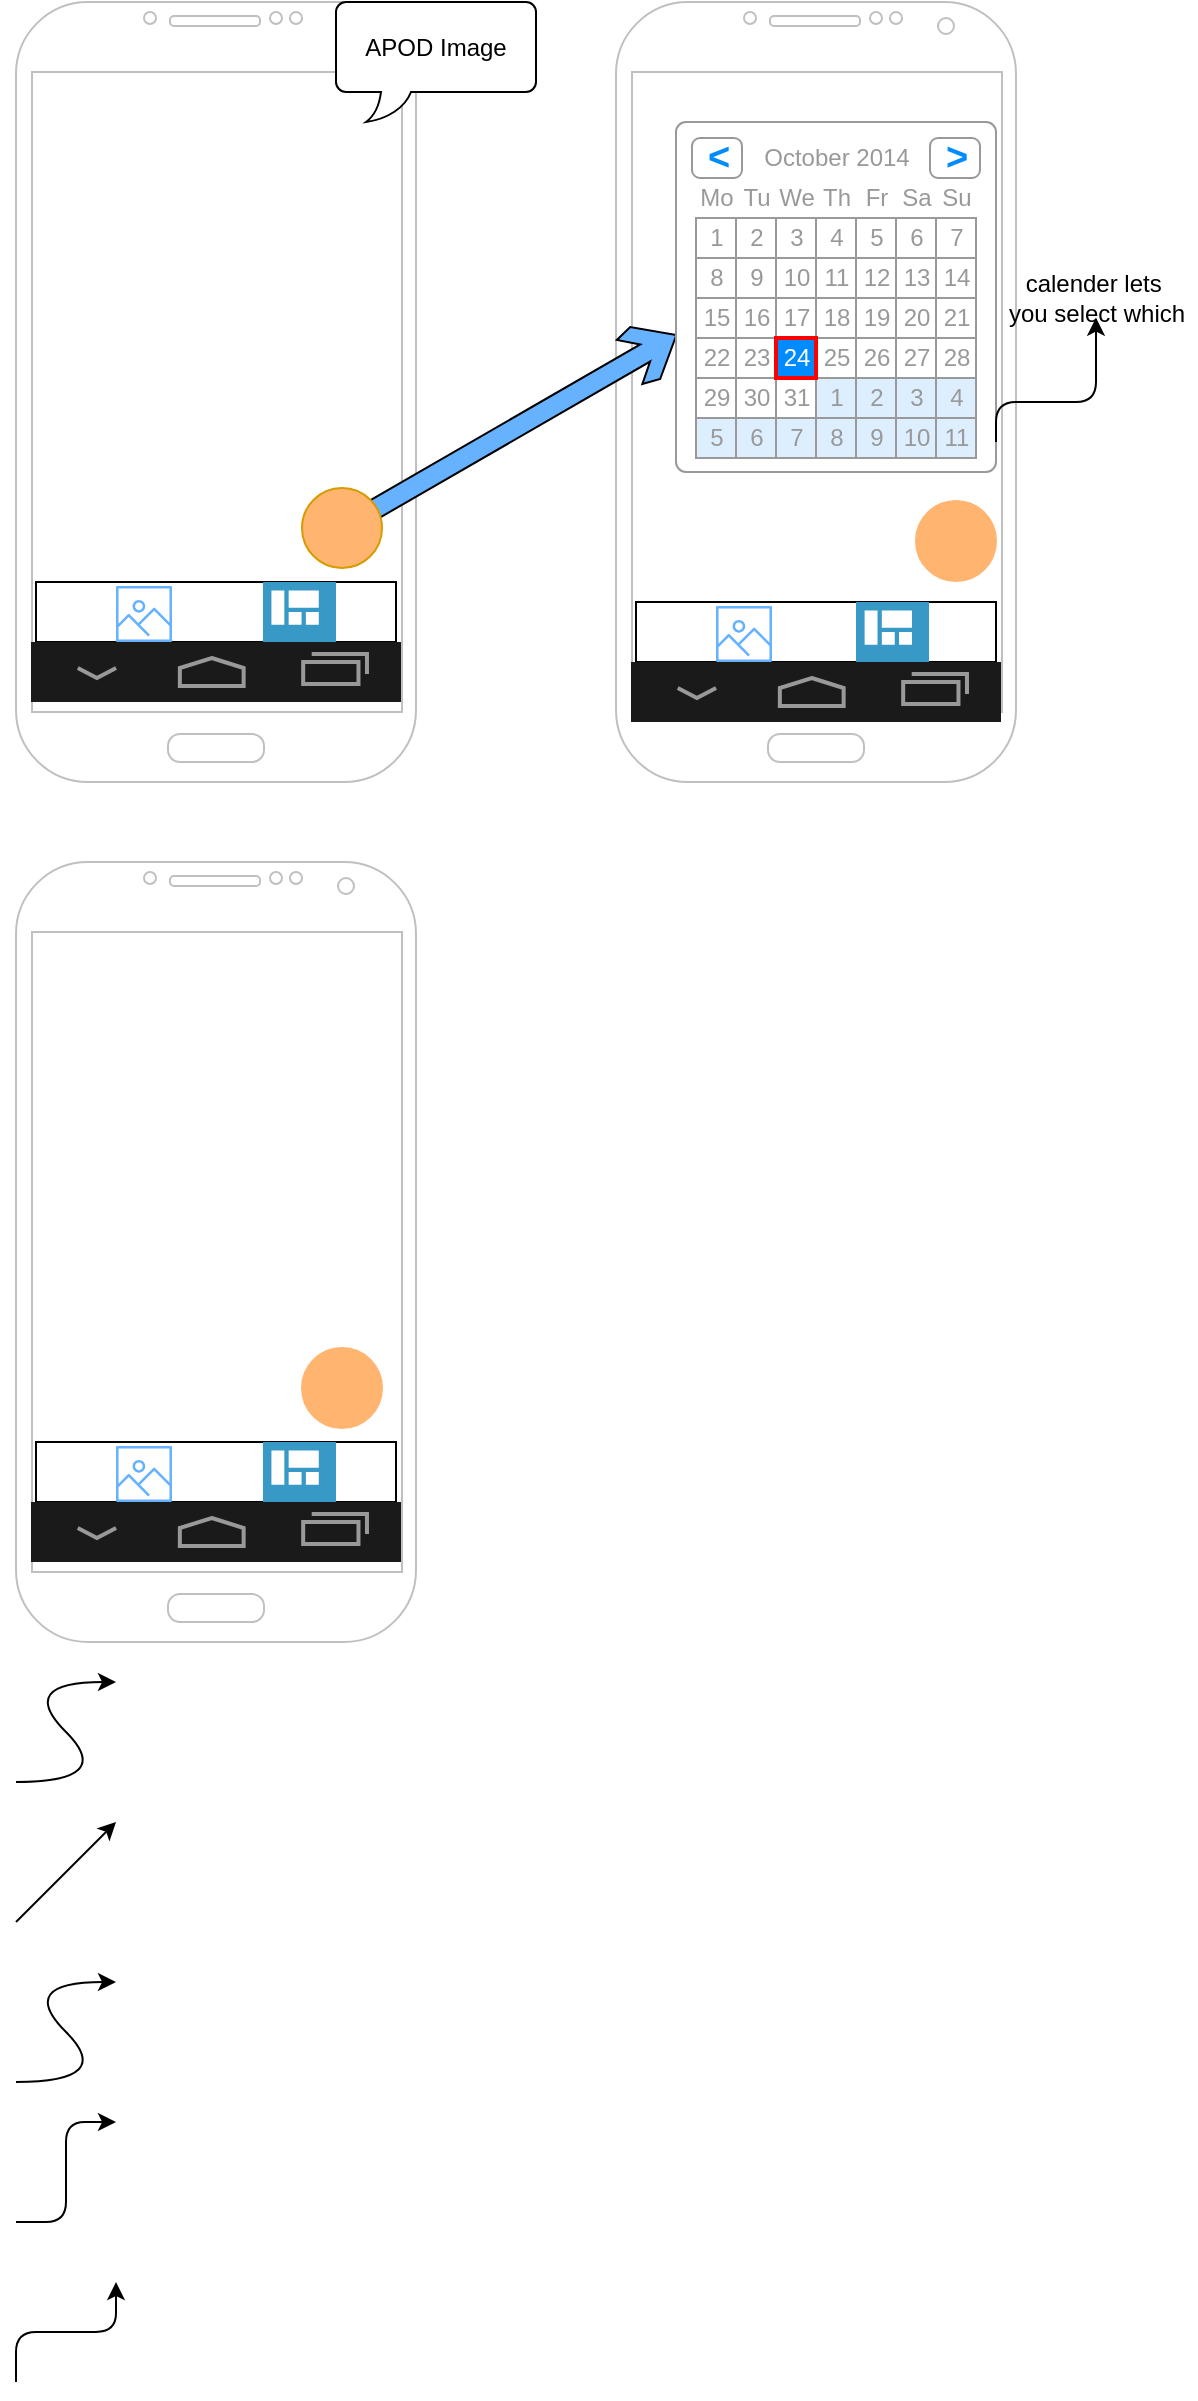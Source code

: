 <mxfile version="12.6.2" type="github">
  <diagram id="IHqy7XGbUocOzgiCqlBh" name="Page-1">
    <mxGraphModel dx="1185" dy="662" grid="1" gridSize="10" guides="1" tooltips="1" connect="1" arrows="1" fold="1" page="1" pageScale="1" pageWidth="850" pageHeight="1100" math="0" shadow="0">
      <root>
        <mxCell id="0"/>
        <mxCell id="1" parent="0"/>
        <mxCell id="wuBHW3_i2wkjCvPNT6zz-1" value="" style="verticalLabelPosition=bottom;verticalAlign=top;html=1;shadow=0;dashed=0;strokeWidth=1;shape=mxgraph.android.phone2;strokeColor=#c0c0c0;" vertex="1" parent="1">
          <mxGeometry x="10" y="20" width="200" height="390" as="geometry"/>
        </mxCell>
        <mxCell id="wuBHW3_i2wkjCvPNT6zz-4" value="APOD Image" style="whiteSpace=wrap;html=1;shape=mxgraph.basic.roundRectCallout;dx=30;dy=15;size=5;boundedLbl=1;" vertex="1" parent="1">
          <mxGeometry x="170" y="20" width="100" height="60" as="geometry"/>
        </mxCell>
        <mxCell id="wuBHW3_i2wkjCvPNT6zz-5" value="" style="verticalLabelPosition=bottom;verticalAlign=top;html=1;shadow=0;dashed=0;strokeWidth=1;shape=mxgraph.android.phone2;strokeColor=#c0c0c0;" vertex="1" parent="1">
          <mxGeometry x="310" y="20" width="200" height="390" as="geometry"/>
        </mxCell>
        <mxCell id="wuBHW3_i2wkjCvPNT6zz-11" value="" style="verticalLabelPosition=bottom;verticalAlign=top;html=1;shape=mxgraph.basic.rect;fillColor2=none;strokeWidth=1;size=20;indent=5;" vertex="1" parent="1">
          <mxGeometry x="20" y="310" width="180" height="30" as="geometry"/>
        </mxCell>
        <mxCell id="wuBHW3_i2wkjCvPNT6zz-12" value="" style="verticalLabelPosition=bottom;verticalAlign=top;html=1;shadow=0;dashed=0;strokeWidth=2;shape=mxgraph.android.navigation_bar_5;fillColor=#1A1A1A;strokeColor=#999999;" vertex="1" parent="1">
          <mxGeometry x="17.5" y="340" width="185" height="30" as="geometry"/>
        </mxCell>
        <mxCell id="wuBHW3_i2wkjCvPNT6zz-9" value="" style="outlineConnect=0;fontColor=#232F3E;gradientColor=none;fillColor=#66B2FF;strokeColor=none;dashed=0;verticalLabelPosition=bottom;verticalAlign=top;align=center;html=1;fontSize=12;fontStyle=0;aspect=fixed;pointerEvents=1;shape=mxgraph.aws4.container_registry_image;" vertex="1" parent="1">
          <mxGeometry x="60" y="312" width="28" height="28" as="geometry"/>
        </mxCell>
        <mxCell id="wuBHW3_i2wkjCvPNT6zz-10" value="" style="aspect=fixed;html=1;points=[];align=center;image;fontSize=12;image=img/lib/mscae/Shared_Dashboard.svg;fillColor=#000000;" vertex="1" parent="1">
          <mxGeometry x="133.41" y="310" width="36.59" height="30" as="geometry"/>
        </mxCell>
        <mxCell id="wuBHW3_i2wkjCvPNT6zz-18" value="" style="verticalLabelPosition=bottom;verticalAlign=top;html=1;shape=mxgraph.basic.rect;fillColor2=none;strokeWidth=1;size=20;indent=5;" vertex="1" parent="1">
          <mxGeometry x="320" y="320" width="180" height="30" as="geometry"/>
        </mxCell>
        <mxCell id="wuBHW3_i2wkjCvPNT6zz-19" value="" style="aspect=fixed;html=1;points=[];align=center;image;fontSize=12;image=img/lib/mscae/Shared_Dashboard.svg;fillColor=#000000;" vertex="1" parent="1">
          <mxGeometry x="430" y="320" width="36.59" height="30" as="geometry"/>
        </mxCell>
        <mxCell id="wuBHW3_i2wkjCvPNT6zz-20" value="" style="outlineConnect=0;fontColor=#232F3E;gradientColor=none;fillColor=#66B2FF;strokeColor=none;dashed=0;verticalLabelPosition=bottom;verticalAlign=top;align=center;html=1;fontSize=12;fontStyle=0;aspect=fixed;pointerEvents=1;shape=mxgraph.aws4.container_registry_image;" vertex="1" parent="1">
          <mxGeometry x="360" y="322" width="28" height="28" as="geometry"/>
        </mxCell>
        <mxCell id="wuBHW3_i2wkjCvPNT6zz-22" value="" style="verticalLabelPosition=bottom;verticalAlign=top;html=1;shadow=0;dashed=0;strokeWidth=2;shape=mxgraph.android.navigation_bar_5;fillColor=#1A1A1A;strokeColor=#999999;" vertex="1" parent="1">
          <mxGeometry x="317.5" y="350" width="185" height="30" as="geometry"/>
        </mxCell>
        <mxCell id="wuBHW3_i2wkjCvPNT6zz-13" value="" style="html=1;shadow=0;dashed=0;align=center;verticalAlign=middle;shape=mxgraph.arrows2.sharpArrow2;dy1=0.67;dx1=18;dx2=18;dy3=0.15;dx3=27;notch=0;strokeColor=#000000;fillColor=#66B2FF;direction=north;rotation=60;" vertex="1" parent="1">
          <mxGeometry x="245.94" y="140.75" width="30" height="183" as="geometry"/>
        </mxCell>
        <mxCell id="wuBHW3_i2wkjCvPNT6zz-6" value="" style="ellipse;whiteSpace=wrap;html=1;aspect=fixed;strokeColor=#FFB570;fillColor=#FFB570;" vertex="1" parent="1">
          <mxGeometry x="460" y="269.5" width="40" height="40" as="geometry"/>
        </mxCell>
        <mxCell id="wuBHW3_i2wkjCvPNT6zz-27" value="" style="shape=image;html=1;verticalAlign=top;verticalLabelPosition=bottom;labelBackgroundColor=#ffffff;imageAspect=0;aspect=fixed;image=https://cdn0.iconfinder.com/data/icons/google-material-design-3-0/48/ic_today_48px-128.png" vertex="1" parent="1">
          <mxGeometry x="466.5" y="276" width="27" height="27" as="geometry"/>
        </mxCell>
        <mxCell id="wuBHW3_i2wkjCvPNT6zz-29" value="" style="ellipse;whiteSpace=wrap;html=1;aspect=fixed;fillColor=#FFB570;strokeColor=#d79b00;" vertex="1" parent="1">
          <mxGeometry x="153" y="263" width="40" height="40" as="geometry"/>
        </mxCell>
        <mxCell id="wuBHW3_i2wkjCvPNT6zz-8" value="" style="shape=image;html=1;verticalAlign=top;verticalLabelPosition=bottom;labelBackgroundColor=#ffffff;imageAspect=0;aspect=fixed;image=https://cdn0.iconfinder.com/data/icons/google-material-design-3-0/48/ic_today_48px-128.png" vertex="1" parent="1">
          <mxGeometry x="159.5" y="269.5" width="27" height="27" as="geometry"/>
        </mxCell>
        <mxCell id="wuBHW3_i2wkjCvPNT6zz-30" value="" style="strokeWidth=1;shadow=0;dashed=0;align=center;html=1;shape=mxgraph.mockup.forms.rrect;rSize=5;strokeColor=#999999;fillColor=#ffffff;" vertex="1" parent="1">
          <mxGeometry x="340" y="80" width="160" height="175" as="geometry"/>
        </mxCell>
        <mxCell id="wuBHW3_i2wkjCvPNT6zz-31" value="October 2014" style="strokeWidth=1;shadow=0;dashed=0;align=center;html=1;shape=mxgraph.mockup.forms.anchor;fontColor=#999999;" vertex="1" parent="wuBHW3_i2wkjCvPNT6zz-30">
          <mxGeometry x="30" y="8" width="100" height="20" as="geometry"/>
        </mxCell>
        <mxCell id="wuBHW3_i2wkjCvPNT6zz-32" value="&lt;" style="strokeWidth=1;shadow=0;dashed=0;align=center;html=1;shape=mxgraph.mockup.forms.rrect;rSize=4;strokeColor=#999999;fontColor=#008cff;fontSize=19;fontStyle=1;" vertex="1" parent="wuBHW3_i2wkjCvPNT6zz-30">
          <mxGeometry x="8" y="8" width="25" height="20" as="geometry"/>
        </mxCell>
        <mxCell id="wuBHW3_i2wkjCvPNT6zz-33" value="&gt;" style="strokeWidth=1;shadow=0;dashed=0;align=center;html=1;shape=mxgraph.mockup.forms.rrect;rSize=4;strokeColor=#999999;fontColor=#008cff;fontSize=19;fontStyle=1;" vertex="1" parent="wuBHW3_i2wkjCvPNT6zz-30">
          <mxGeometry x="127" y="8" width="25" height="20" as="geometry"/>
        </mxCell>
        <mxCell id="wuBHW3_i2wkjCvPNT6zz-34" value="Mo" style="strokeWidth=1;shadow=0;dashed=0;align=center;html=1;shape=mxgraph.mockup.forms.anchor;fontColor=#999999;" vertex="1" parent="wuBHW3_i2wkjCvPNT6zz-30">
          <mxGeometry x="10" y="28" width="20" height="20" as="geometry"/>
        </mxCell>
        <mxCell id="wuBHW3_i2wkjCvPNT6zz-35" value="Tu" style="strokeWidth=1;shadow=0;dashed=0;align=center;html=1;shape=mxgraph.mockup.forms.anchor;fontColor=#999999;" vertex="1" parent="wuBHW3_i2wkjCvPNT6zz-30">
          <mxGeometry x="30" y="28" width="20" height="20" as="geometry"/>
        </mxCell>
        <mxCell id="wuBHW3_i2wkjCvPNT6zz-36" value="We" style="strokeWidth=1;shadow=0;dashed=0;align=center;html=1;shape=mxgraph.mockup.forms.anchor;fontColor=#999999;" vertex="1" parent="wuBHW3_i2wkjCvPNT6zz-30">
          <mxGeometry x="50" y="28" width="20" height="20" as="geometry"/>
        </mxCell>
        <mxCell id="wuBHW3_i2wkjCvPNT6zz-37" value="Th" style="strokeWidth=1;shadow=0;dashed=0;align=center;html=1;shape=mxgraph.mockup.forms.anchor;fontColor=#999999;" vertex="1" parent="wuBHW3_i2wkjCvPNT6zz-30">
          <mxGeometry x="70" y="28" width="20" height="20" as="geometry"/>
        </mxCell>
        <mxCell id="wuBHW3_i2wkjCvPNT6zz-38" value="Fr" style="strokeWidth=1;shadow=0;dashed=0;align=center;html=1;shape=mxgraph.mockup.forms.anchor;fontColor=#999999;" vertex="1" parent="wuBHW3_i2wkjCvPNT6zz-30">
          <mxGeometry x="90" y="28" width="20" height="20" as="geometry"/>
        </mxCell>
        <mxCell id="wuBHW3_i2wkjCvPNT6zz-39" value="Sa" style="strokeWidth=1;shadow=0;dashed=0;align=center;html=1;shape=mxgraph.mockup.forms.anchor;fontColor=#999999;" vertex="1" parent="wuBHW3_i2wkjCvPNT6zz-30">
          <mxGeometry x="110" y="28" width="20" height="20" as="geometry"/>
        </mxCell>
        <mxCell id="wuBHW3_i2wkjCvPNT6zz-40" value="Su" style="strokeWidth=1;shadow=0;dashed=0;align=center;html=1;shape=mxgraph.mockup.forms.anchor;fontColor=#999999;" vertex="1" parent="wuBHW3_i2wkjCvPNT6zz-30">
          <mxGeometry x="130" y="28" width="20" height="20" as="geometry"/>
        </mxCell>
        <mxCell id="wuBHW3_i2wkjCvPNT6zz-41" value="1" style="strokeWidth=1;shadow=0;dashed=0;align=center;html=1;shape=mxgraph.mockup.forms.rrect;rSize=0;strokeColor=#999999;fontColor=#999999;" vertex="1" parent="wuBHW3_i2wkjCvPNT6zz-30">
          <mxGeometry x="10" y="48" width="20" height="20" as="geometry"/>
        </mxCell>
        <mxCell id="wuBHW3_i2wkjCvPNT6zz-42" value="2" style="strokeWidth=1;shadow=0;dashed=0;align=center;html=1;shape=mxgraph.mockup.forms.rrect;rSize=0;strokeColor=#999999;fontColor=#999999;" vertex="1" parent="wuBHW3_i2wkjCvPNT6zz-30">
          <mxGeometry x="30" y="48" width="20" height="20" as="geometry"/>
        </mxCell>
        <mxCell id="wuBHW3_i2wkjCvPNT6zz-43" value="3" style="strokeWidth=1;shadow=0;dashed=0;align=center;html=1;shape=mxgraph.mockup.forms.rrect;rSize=0;strokeColor=#999999;fontColor=#999999;" vertex="1" parent="wuBHW3_i2wkjCvPNT6zz-30">
          <mxGeometry x="50" y="48" width="20" height="20" as="geometry"/>
        </mxCell>
        <mxCell id="wuBHW3_i2wkjCvPNT6zz-44" value="4" style="strokeWidth=1;shadow=0;dashed=0;align=center;html=1;shape=mxgraph.mockup.forms.rrect;rSize=0;strokeColor=#999999;fontColor=#999999;" vertex="1" parent="wuBHW3_i2wkjCvPNT6zz-30">
          <mxGeometry x="70" y="48" width="20" height="20" as="geometry"/>
        </mxCell>
        <mxCell id="wuBHW3_i2wkjCvPNT6zz-45" value="5" style="strokeWidth=1;shadow=0;dashed=0;align=center;html=1;shape=mxgraph.mockup.forms.rrect;rSize=0;strokeColor=#999999;fontColor=#999999;" vertex="1" parent="wuBHW3_i2wkjCvPNT6zz-30">
          <mxGeometry x="90" y="48" width="20" height="20" as="geometry"/>
        </mxCell>
        <mxCell id="wuBHW3_i2wkjCvPNT6zz-46" value="6" style="strokeWidth=1;shadow=0;dashed=0;align=center;html=1;shape=mxgraph.mockup.forms.rrect;rSize=0;strokeColor=#999999;fontColor=#999999;" vertex="1" parent="wuBHW3_i2wkjCvPNT6zz-30">
          <mxGeometry x="110" y="48" width="20" height="20" as="geometry"/>
        </mxCell>
        <mxCell id="wuBHW3_i2wkjCvPNT6zz-47" value="7" style="strokeWidth=1;shadow=0;dashed=0;align=center;html=1;shape=mxgraph.mockup.forms.rrect;rSize=0;strokeColor=#999999;fontColor=#999999;" vertex="1" parent="wuBHW3_i2wkjCvPNT6zz-30">
          <mxGeometry x="130" y="48" width="20" height="20" as="geometry"/>
        </mxCell>
        <mxCell id="wuBHW3_i2wkjCvPNT6zz-48" value="8" style="strokeWidth=1;shadow=0;dashed=0;align=center;html=1;shape=mxgraph.mockup.forms.rrect;rSize=0;strokeColor=#999999;fontColor=#999999;" vertex="1" parent="wuBHW3_i2wkjCvPNT6zz-30">
          <mxGeometry x="10" y="68" width="20" height="20" as="geometry"/>
        </mxCell>
        <mxCell id="wuBHW3_i2wkjCvPNT6zz-49" value="9" style="strokeWidth=1;shadow=0;dashed=0;align=center;html=1;shape=mxgraph.mockup.forms.rrect;rSize=0;strokeColor=#999999;fontColor=#999999;" vertex="1" parent="wuBHW3_i2wkjCvPNT6zz-30">
          <mxGeometry x="30" y="68" width="20" height="20" as="geometry"/>
        </mxCell>
        <mxCell id="wuBHW3_i2wkjCvPNT6zz-50" value="10" style="strokeWidth=1;shadow=0;dashed=0;align=center;html=1;shape=mxgraph.mockup.forms.rrect;rSize=0;strokeColor=#999999;fontColor=#999999;" vertex="1" parent="wuBHW3_i2wkjCvPNT6zz-30">
          <mxGeometry x="50" y="68" width="20" height="20" as="geometry"/>
        </mxCell>
        <mxCell id="wuBHW3_i2wkjCvPNT6zz-51" value="11" style="strokeWidth=1;shadow=0;dashed=0;align=center;html=1;shape=mxgraph.mockup.forms.rrect;rSize=0;strokeColor=#999999;fontColor=#999999;" vertex="1" parent="wuBHW3_i2wkjCvPNT6zz-30">
          <mxGeometry x="70" y="68" width="20" height="20" as="geometry"/>
        </mxCell>
        <mxCell id="wuBHW3_i2wkjCvPNT6zz-52" value="12" style="strokeWidth=1;shadow=0;dashed=0;align=center;html=1;shape=mxgraph.mockup.forms.rrect;rSize=0;strokeColor=#999999;fontColor=#999999;" vertex="1" parent="wuBHW3_i2wkjCvPNT6zz-30">
          <mxGeometry x="90" y="68" width="20" height="20" as="geometry"/>
        </mxCell>
        <mxCell id="wuBHW3_i2wkjCvPNT6zz-53" value="13" style="strokeWidth=1;shadow=0;dashed=0;align=center;html=1;shape=mxgraph.mockup.forms.rrect;rSize=0;strokeColor=#999999;fontColor=#999999;" vertex="1" parent="wuBHW3_i2wkjCvPNT6zz-30">
          <mxGeometry x="110" y="68" width="20" height="20" as="geometry"/>
        </mxCell>
        <mxCell id="wuBHW3_i2wkjCvPNT6zz-54" value="14" style="strokeWidth=1;shadow=0;dashed=0;align=center;html=1;shape=mxgraph.mockup.forms.rrect;rSize=0;strokeColor=#999999;fontColor=#999999;" vertex="1" parent="wuBHW3_i2wkjCvPNT6zz-30">
          <mxGeometry x="130" y="68" width="20" height="20" as="geometry"/>
        </mxCell>
        <mxCell id="wuBHW3_i2wkjCvPNT6zz-55" value="15" style="strokeWidth=1;shadow=0;dashed=0;align=center;html=1;shape=mxgraph.mockup.forms.rrect;rSize=0;strokeColor=#999999;fontColor=#999999;" vertex="1" parent="wuBHW3_i2wkjCvPNT6zz-30">
          <mxGeometry x="10" y="88" width="20" height="20" as="geometry"/>
        </mxCell>
        <mxCell id="wuBHW3_i2wkjCvPNT6zz-56" value="16" style="strokeWidth=1;shadow=0;dashed=0;align=center;html=1;shape=mxgraph.mockup.forms.rrect;rSize=0;strokeColor=#999999;fontColor=#999999;" vertex="1" parent="wuBHW3_i2wkjCvPNT6zz-30">
          <mxGeometry x="30" y="88" width="20" height="20" as="geometry"/>
        </mxCell>
        <mxCell id="wuBHW3_i2wkjCvPNT6zz-57" value="17" style="strokeWidth=1;shadow=0;dashed=0;align=center;html=1;shape=mxgraph.mockup.forms.rrect;rSize=0;strokeColor=#999999;fontColor=#999999;" vertex="1" parent="wuBHW3_i2wkjCvPNT6zz-30">
          <mxGeometry x="50" y="88" width="20" height="20" as="geometry"/>
        </mxCell>
        <mxCell id="wuBHW3_i2wkjCvPNT6zz-58" value="18" style="strokeWidth=1;shadow=0;dashed=0;align=center;html=1;shape=mxgraph.mockup.forms.rrect;rSize=0;strokeColor=#999999;fontColor=#999999;" vertex="1" parent="wuBHW3_i2wkjCvPNT6zz-30">
          <mxGeometry x="70" y="88" width="20" height="20" as="geometry"/>
        </mxCell>
        <mxCell id="wuBHW3_i2wkjCvPNT6zz-59" value="19" style="strokeWidth=1;shadow=0;dashed=0;align=center;html=1;shape=mxgraph.mockup.forms.rrect;rSize=0;strokeColor=#999999;fontColor=#999999;" vertex="1" parent="wuBHW3_i2wkjCvPNT6zz-30">
          <mxGeometry x="90" y="88" width="20" height="20" as="geometry"/>
        </mxCell>
        <mxCell id="wuBHW3_i2wkjCvPNT6zz-60" value="20" style="strokeWidth=1;shadow=0;dashed=0;align=center;html=1;shape=mxgraph.mockup.forms.rrect;rSize=0;strokeColor=#999999;fontColor=#999999;" vertex="1" parent="wuBHW3_i2wkjCvPNT6zz-30">
          <mxGeometry x="110" y="88" width="20" height="20" as="geometry"/>
        </mxCell>
        <mxCell id="wuBHW3_i2wkjCvPNT6zz-61" value="21" style="strokeWidth=1;shadow=0;dashed=0;align=center;html=1;shape=mxgraph.mockup.forms.rrect;rSize=0;strokeColor=#999999;fontColor=#999999;" vertex="1" parent="wuBHW3_i2wkjCvPNT6zz-30">
          <mxGeometry x="130" y="88" width="20" height="20" as="geometry"/>
        </mxCell>
        <mxCell id="wuBHW3_i2wkjCvPNT6zz-62" value="22" style="strokeWidth=1;shadow=0;dashed=0;align=center;html=1;shape=mxgraph.mockup.forms.rrect;rSize=0;strokeColor=#999999;fontColor=#999999;" vertex="1" parent="wuBHW3_i2wkjCvPNT6zz-30">
          <mxGeometry x="10" y="108" width="20" height="20" as="geometry"/>
        </mxCell>
        <mxCell id="wuBHW3_i2wkjCvPNT6zz-63" value="23" style="strokeWidth=1;shadow=0;dashed=0;align=center;html=1;shape=mxgraph.mockup.forms.rrect;rSize=0;strokeColor=#999999;fontColor=#999999;" vertex="1" parent="wuBHW3_i2wkjCvPNT6zz-30">
          <mxGeometry x="30" y="108" width="20" height="20" as="geometry"/>
        </mxCell>
        <mxCell id="wuBHW3_i2wkjCvPNT6zz-64" value="25" style="strokeWidth=1;shadow=0;dashed=0;align=center;html=1;shape=mxgraph.mockup.forms.rrect;rSize=0;strokeColor=#999999;fontColor=#999999;" vertex="1" parent="wuBHW3_i2wkjCvPNT6zz-30">
          <mxGeometry x="70" y="108" width="20" height="20" as="geometry"/>
        </mxCell>
        <mxCell id="wuBHW3_i2wkjCvPNT6zz-65" value="26" style="strokeWidth=1;shadow=0;dashed=0;align=center;html=1;shape=mxgraph.mockup.forms.rrect;rSize=0;strokeColor=#999999;fontColor=#999999;" vertex="1" parent="wuBHW3_i2wkjCvPNT6zz-30">
          <mxGeometry x="90" y="108" width="20" height="20" as="geometry"/>
        </mxCell>
        <mxCell id="wuBHW3_i2wkjCvPNT6zz-66" value="27" style="strokeWidth=1;shadow=0;dashed=0;align=center;html=1;shape=mxgraph.mockup.forms.rrect;rSize=0;strokeColor=#999999;fontColor=#999999;" vertex="1" parent="wuBHW3_i2wkjCvPNT6zz-30">
          <mxGeometry x="110" y="108" width="20" height="20" as="geometry"/>
        </mxCell>
        <mxCell id="wuBHW3_i2wkjCvPNT6zz-67" value="28" style="strokeWidth=1;shadow=0;dashed=0;align=center;html=1;shape=mxgraph.mockup.forms.rrect;rSize=0;strokeColor=#999999;fontColor=#999999;" vertex="1" parent="wuBHW3_i2wkjCvPNT6zz-30">
          <mxGeometry x="130" y="108" width="20" height="20" as="geometry"/>
        </mxCell>
        <mxCell id="wuBHW3_i2wkjCvPNT6zz-68" value="29" style="strokeWidth=1;shadow=0;dashed=0;align=center;html=1;shape=mxgraph.mockup.forms.rrect;rSize=0;strokeColor=#999999;fontColor=#999999;" vertex="1" parent="wuBHW3_i2wkjCvPNT6zz-30">
          <mxGeometry x="10" y="128" width="20" height="20" as="geometry"/>
        </mxCell>
        <mxCell id="wuBHW3_i2wkjCvPNT6zz-69" value="30" style="strokeWidth=1;shadow=0;dashed=0;align=center;html=1;shape=mxgraph.mockup.forms.rrect;rSize=0;strokeColor=#999999;fontColor=#999999;" vertex="1" parent="wuBHW3_i2wkjCvPNT6zz-30">
          <mxGeometry x="30" y="128" width="20" height="20" as="geometry"/>
        </mxCell>
        <mxCell id="wuBHW3_i2wkjCvPNT6zz-70" value="31" style="strokeWidth=1;shadow=0;dashed=0;align=center;html=1;shape=mxgraph.mockup.forms.rrect;rSize=0;strokeColor=#999999;fontColor=#999999;" vertex="1" parent="wuBHW3_i2wkjCvPNT6zz-30">
          <mxGeometry x="50" y="128" width="20" height="20" as="geometry"/>
        </mxCell>
        <mxCell id="wuBHW3_i2wkjCvPNT6zz-71" value="1" style="strokeWidth=1;shadow=0;dashed=0;align=center;html=1;shape=mxgraph.mockup.forms.rrect;rSize=0;strokeColor=#999999;fontColor=#999999;fillColor=#ddeeff;" vertex="1" parent="wuBHW3_i2wkjCvPNT6zz-30">
          <mxGeometry x="70" y="128" width="20" height="20" as="geometry"/>
        </mxCell>
        <mxCell id="wuBHW3_i2wkjCvPNT6zz-72" value="2" style="strokeWidth=1;shadow=0;dashed=0;align=center;html=1;shape=mxgraph.mockup.forms.rrect;rSize=0;strokeColor=#999999;fontColor=#999999;fillColor=#ddeeff;" vertex="1" parent="wuBHW3_i2wkjCvPNT6zz-30">
          <mxGeometry x="90" y="128" width="20" height="20" as="geometry"/>
        </mxCell>
        <mxCell id="wuBHW3_i2wkjCvPNT6zz-73" value="3" style="strokeWidth=1;shadow=0;dashed=0;align=center;html=1;shape=mxgraph.mockup.forms.rrect;rSize=0;strokeColor=#999999;fontColor=#999999;fillColor=#ddeeff;" vertex="1" parent="wuBHW3_i2wkjCvPNT6zz-30">
          <mxGeometry x="110" y="128" width="20" height="20" as="geometry"/>
        </mxCell>
        <mxCell id="wuBHW3_i2wkjCvPNT6zz-74" value="4" style="strokeWidth=1;shadow=0;dashed=0;align=center;html=1;shape=mxgraph.mockup.forms.rrect;rSize=0;strokeColor=#999999;fontColor=#999999;fillColor=#ddeeff;" vertex="1" parent="wuBHW3_i2wkjCvPNT6zz-30">
          <mxGeometry x="130" y="128" width="20" height="20" as="geometry"/>
        </mxCell>
        <mxCell id="wuBHW3_i2wkjCvPNT6zz-75" value="5" style="strokeWidth=1;shadow=0;dashed=0;align=center;html=1;shape=mxgraph.mockup.forms.rrect;rSize=0;strokeColor=#999999;fontColor=#999999;fillColor=#ddeeff;" vertex="1" parent="wuBHW3_i2wkjCvPNT6zz-30">
          <mxGeometry x="10" y="148" width="20" height="20" as="geometry"/>
        </mxCell>
        <mxCell id="wuBHW3_i2wkjCvPNT6zz-76" value="6" style="strokeWidth=1;shadow=0;dashed=0;align=center;html=1;shape=mxgraph.mockup.forms.rrect;rSize=0;strokeColor=#999999;fontColor=#999999;fillColor=#ddeeff;" vertex="1" parent="wuBHW3_i2wkjCvPNT6zz-30">
          <mxGeometry x="30" y="148" width="20" height="20" as="geometry"/>
        </mxCell>
        <mxCell id="wuBHW3_i2wkjCvPNT6zz-77" value="7" style="strokeWidth=1;shadow=0;dashed=0;align=center;html=1;shape=mxgraph.mockup.forms.rrect;rSize=0;strokeColor=#999999;fontColor=#999999;fillColor=#ddeeff;" vertex="1" parent="wuBHW3_i2wkjCvPNT6zz-30">
          <mxGeometry x="50" y="148" width="20" height="20" as="geometry"/>
        </mxCell>
        <mxCell id="wuBHW3_i2wkjCvPNT6zz-78" value="8" style="strokeWidth=1;shadow=0;dashed=0;align=center;html=1;shape=mxgraph.mockup.forms.rrect;rSize=0;strokeColor=#999999;fontColor=#999999;fillColor=#ddeeff;" vertex="1" parent="wuBHW3_i2wkjCvPNT6zz-30">
          <mxGeometry x="70" y="148" width="20" height="20" as="geometry"/>
        </mxCell>
        <mxCell id="wuBHW3_i2wkjCvPNT6zz-79" value="9" style="strokeWidth=1;shadow=0;dashed=0;align=center;html=1;shape=mxgraph.mockup.forms.rrect;rSize=0;strokeColor=#999999;fontColor=#999999;fillColor=#ddeeff;" vertex="1" parent="wuBHW3_i2wkjCvPNT6zz-30">
          <mxGeometry x="90" y="148" width="20" height="20" as="geometry"/>
        </mxCell>
        <mxCell id="wuBHW3_i2wkjCvPNT6zz-80" value="10" style="strokeWidth=1;shadow=0;dashed=0;align=center;html=1;shape=mxgraph.mockup.forms.rrect;rSize=0;strokeColor=#999999;fontColor=#999999;fillColor=#ddeeff;" vertex="1" parent="wuBHW3_i2wkjCvPNT6zz-30">
          <mxGeometry x="110" y="148" width="20" height="20" as="geometry"/>
        </mxCell>
        <mxCell id="wuBHW3_i2wkjCvPNT6zz-81" value="11" style="strokeWidth=1;shadow=0;dashed=0;align=center;html=1;shape=mxgraph.mockup.forms.rrect;rSize=0;strokeColor=#999999;fontColor=#999999;fillColor=#ddeeff;" vertex="1" parent="wuBHW3_i2wkjCvPNT6zz-30">
          <mxGeometry x="130" y="148" width="20" height="20" as="geometry"/>
        </mxCell>
        <mxCell id="wuBHW3_i2wkjCvPNT6zz-82" value="24" style="strokeWidth=1;shadow=0;dashed=0;align=center;html=1;shape=mxgraph.mockup.forms.rrect;rSize=0;strokeColor=#ff0000;fontColor=#ffffff;strokeWidth=2;fillColor=#008cff;" vertex="1" parent="wuBHW3_i2wkjCvPNT6zz-30">
          <mxGeometry x="50" y="108" width="20" height="20" as="geometry"/>
        </mxCell>
        <mxCell id="wuBHW3_i2wkjCvPNT6zz-83" value="&lt;span style=&quot;color: rgba(0 , 0 , 0 , 0) ; font-family: monospace ; font-size: 0px&quot;&gt;%3CmxGraphModel%3E%3Croot%3E%3CmxCell%20id%3D%220%22%2F%3E%3CmxCell%20id%3D%221%22%20parent%3D%220%22%2F%3E%3CmxCell%20id%3D%222%22%20value%3D%22%22%20style%3D%22verticalLabelPosition%3Dbottom%3BverticalAlign%3Dtop%3Bhtml%3D1%3Bshadow%3D0%3Bdashed%3D0%3BstrokeWidth%3D1%3Bshape%3Dmxgraph.android.phone2%3BstrokeColor%3D%23c0c0c0%3B%22%20vertex%3D%221%22%20parent%3D%221%22%3E%3CmxGeometry%20x%3D%2210%22%20y%3D%2220%22%20width%3D%22200%22%20height%3D%22390%22%20as%3D%22geometry%22%2F%3E%3C%2FmxCell%3E%3CmxCell%20id%3D%223%22%20value%3D%22%22%20style%3D%22verticalLabelPosition%3Dbottom%3Bshadow%3D0%3Bdashed%3D0%3Balign%3Dcenter%3Bhtml%3D1%3BverticalAlign%3Dtop%3BstrokeWidth%3D1%3Bshape%3Dmxgraph.mockup.graphics.bubbleChart%3BstrokeColor%3Dnone%3BstrokeColor2%3Dnone%3BstrokeColor3%3D%23666666%3BfillColor2%3D%23008cff%3BfillColor3%3D%23dddddd%3B%22%20vertex%3D%221%22%20parent%3D%221%22%3E%3CmxGeometry%20x%3D%2220%22%20y%3D%2241.88%22%20width%3D%22180%22%20height%3D%22290%22%20as%3D%22geometry%22%2F%3E%3C%2FmxCell%3E%3CmxCell%20id%3D%224%22%20style%3D%22edgeStyle%3DorthogonalEdgeStyle%3Brounded%3D0%3BorthogonalLoop%3D1%3BjettySize%3Dauto%3Bhtml%3D1%3BexitX%3D0%3BexitY%3D0.75%3BexitDx%3D0%3BexitDy%3D0%3B%22%20edge%3D%221%22%20source%3D%2210%22%20target%3D%223%22%20parent%3D%221%22%3E%3CmxGeometry%20relative%3D%221%22%20as%3D%22geometry%22%2F%3E%3C%2FmxCell%3E%3CmxCell%20id%3D%225%22%20value%3D%22%22%20style%3D%22verticalLabelPosition%3Dbottom%3BverticalAlign%3Dtop%3Bhtml%3D1%3Bshape%3Dmxgraph.basic.rect%3BfillColor2%3Dnone%3BstrokeWidth%3D1%3Bsize%3D20%3Bindent%3D5%3B%22%20vertex%3D%221%22%20parent%3D%221%22%3E%3CmxGeometry%20x%3D%2220%22%20y%3D%22310%22%20width%3D%22180%22%20height%3D%2230%22%20as%3D%22geometry%22%2F%3E%3C%2FmxCell%3E%3CmxCell%20id%3D%226%22%20value%3D%22%22%20style%3D%22verticalLabelPosition%3Dbottom%3BverticalAlign%3Dtop%3Bhtml%3D1%3Bshadow%3D0%3Bdashed%3D0%3BstrokeWidth%3D2%3Bshape%3Dmxgraph.android.navigation_bar_5%3BfillColor%3D%231A1A1A%3BstrokeColor%3D%23999999%3B%22%20vertex%3D%221%22%20parent%3D%221%22%3E%3CmxGeometry%20x%3D%2217.5%22%20y%3D%22340%22%20width%3D%22185%22%20height%3D%2230%22%20as%3D%22geometry%22%2F%3E%3C%2FmxCell%3E%3CmxCell%20id%3D%227%22%20value%3D%22%22%20style%3D%22outlineConnect%3D0%3BfontColor%3D%23232F3E%3BgradientColor%3Dnone%3BfillColor%3D%2366B2FF%3BstrokeColor%3Dnone%3Bdashed%3D0%3BverticalLabelPosition%3Dbottom%3BverticalAlign%3Dtop%3Balign%3Dcenter%3Bhtml%3D1%3BfontSize%3D12%3BfontStyle%3D0%3Baspect%3Dfixed%3BpointerEvents%3D1%3Bshape%3Dmxgraph.aws4.container_registry_image%3B%22%20vertex%3D%221%22%20parent%3D%221%22%3E%3CmxGeometry%20x%3D%2260%22%20y%3D%22312%22%20width%3D%2228%22%20height%3D%2228%22%20as%3D%22geometry%22%2F%3E%3C%2FmxCell%3E%3CmxCell%20id%3D%228%22%20value%3D%22%22%20style%3D%22aspect%3Dfixed%3Bhtml%3D1%3Bpoints%3D%5B%5D%3Balign%3Dcenter%3Bimage%3BfontSize%3D12%3Bimage%3Dimg%2Flib%2Fmscae%2FShared_Dashboard.svg%3BfillColor%3D%23000000%3B%22%20vertex%3D%221%22%20parent%3D%221%22%3E%3CmxGeometry%20x%3D%22133.41%22%20y%3D%22310%22%20width%3D%2236.59%22%20height%3D%2230%22%20as%3D%22geometry%22%2F%3E%3C%2FmxCell%3E%3CmxCell%20id%3D%229%22%20value%3D%22%22%20style%3D%22ellipse%3BwhiteSpace%3Dwrap%3Bhtml%3D1%3Baspect%3Dfixed%3B%22%20vertex%3D%221%22%20parent%3D%221%22%3E%3CmxGeometry%20x%3D%22153%22%20y%3D%22263%22%20width%3D%2240%22%20height%3D%2240%22%20as%3D%22geometry%22%2F%3E%3C%2FmxCell%3E%3CmxCell%20id%3D%2210%22%20value%3D%22%22%20style%3D%22shape%3Dimage%3Bhtml%3D1%3BverticalAlign%3Dtop%3BverticalLabelPosition%3Dbottom%3BlabelBackgroundColor%3D%23ffffff%3BimageAspect%3D0%3Baspect%3Dfixed%3Bimage%3Dhttps%3A%2F%2Fcdn0.iconfinder.com%2Fdata%2Ficons%2Fgoogle-material-design-3-0%2F48%2Fic_today_48px-128.png%22%20vertex%3D%221%22%20parent%3D%221%22%3E%3CmxGeometry%20x%3D%22159.5%22%20y%3D%22269.5%22%20width%3D%2227%22%20height%3D%2227%22%20as%3D%22geometry%22%2F%3E%3C%2FmxCell%3E%3C%2Froot%3E%3C%2FmxGraphModel%3E&lt;/span&gt;" style="text;html=1;align=center;verticalAlign=middle;resizable=0;points=[];autosize=1;" vertex="1" parent="1">
          <mxGeometry x="108" y="537" width="20" height="20" as="geometry"/>
        </mxCell>
        <mxCell id="wuBHW3_i2wkjCvPNT6zz-84" value="" style="verticalLabelPosition=bottom;verticalAlign=top;html=1;shadow=0;dashed=0;strokeWidth=1;shape=mxgraph.android.phone2;strokeColor=#c0c0c0;" vertex="1" parent="1">
          <mxGeometry x="10" y="450" width="200" height="390" as="geometry"/>
        </mxCell>
        <mxCell id="wuBHW3_i2wkjCvPNT6zz-87" value="" style="verticalLabelPosition=bottom;verticalAlign=top;html=1;shape=mxgraph.basic.rect;fillColor2=none;strokeWidth=1;size=20;indent=5;" vertex="1" parent="1">
          <mxGeometry x="20" y="740" width="180" height="30" as="geometry"/>
        </mxCell>
        <mxCell id="wuBHW3_i2wkjCvPNT6zz-88" value="" style="verticalLabelPosition=bottom;verticalAlign=top;html=1;shadow=0;dashed=0;strokeWidth=2;shape=mxgraph.android.navigation_bar_5;fillColor=#1A1A1A;strokeColor=#999999;" vertex="1" parent="1">
          <mxGeometry x="17.5" y="770" width="185" height="30" as="geometry"/>
        </mxCell>
        <mxCell id="wuBHW3_i2wkjCvPNT6zz-89" value="" style="outlineConnect=0;fontColor=#232F3E;gradientColor=none;fillColor=#66B2FF;strokeColor=none;dashed=0;verticalLabelPosition=bottom;verticalAlign=top;align=center;html=1;fontSize=12;fontStyle=0;aspect=fixed;pointerEvents=1;shape=mxgraph.aws4.container_registry_image;" vertex="1" parent="1">
          <mxGeometry x="60" y="742" width="28" height="28" as="geometry"/>
        </mxCell>
        <mxCell id="wuBHW3_i2wkjCvPNT6zz-90" value="" style="aspect=fixed;html=1;points=[];align=center;image;fontSize=12;image=img/lib/mscae/Shared_Dashboard.svg;fillColor=#000000;" vertex="1" parent="1">
          <mxGeometry x="133.41" y="740" width="36.59" height="30" as="geometry"/>
        </mxCell>
        <mxCell id="wuBHW3_i2wkjCvPNT6zz-91" value="" style="ellipse;whiteSpace=wrap;html=1;aspect=fixed;gradientColor=none;strokeColor=#FFB570;fillColor=#FFB570;" vertex="1" parent="1">
          <mxGeometry x="153" y="693" width="40" height="40" as="geometry"/>
        </mxCell>
        <mxCell id="wuBHW3_i2wkjCvPNT6zz-92" value="" style="shape=image;html=1;verticalAlign=top;verticalLabelPosition=bottom;labelBackgroundColor=#ffffff;imageAspect=0;aspect=fixed;image=https://cdn0.iconfinder.com/data/icons/google-material-design-3-0/48/ic_today_48px-128.png" vertex="1" parent="1">
          <mxGeometry x="159.5" y="699.5" width="27" height="27" as="geometry"/>
        </mxCell>
        <mxCell id="wuBHW3_i2wkjCvPNT6zz-93" value="" style="shape=image;html=1;verticalAlign=top;verticalLabelPosition=bottom;labelBackgroundColor=#ffffff;imageAspect=0;aspect=fixed;image=https://cdn2.iconfinder.com/data/icons/space-82/64/commet-128.png;strokeColor=#000000;fillColor=#66B2FF;" vertex="1" parent="1">
          <mxGeometry x="46" y="108" width="128" height="128" as="geometry"/>
        </mxCell>
        <mxCell id="wuBHW3_i2wkjCvPNT6zz-95" value="" style="shape=image;html=1;verticalAlign=top;verticalLabelPosition=bottom;labelBackgroundColor=#ffffff;imageAspect=0;aspect=fixed;image=https://cdn2.iconfinder.com/data/icons/space-82/64/commet-128.png;strokeColor=#000000;fillColor=#66B2FF;" vertex="1" parent="1">
          <mxGeometry x="46" y="530" width="128" height="128" as="geometry"/>
        </mxCell>
        <mxCell id="wuBHW3_i2wkjCvPNT6zz-96" value="" style="curved=1;endArrow=classic;html=1;" edge="1" parent="1">
          <mxGeometry width="50" height="50" relative="1" as="geometry">
            <mxPoint x="10" y="910" as="sourcePoint"/>
            <mxPoint x="60" y="860" as="targetPoint"/>
            <Array as="points">
              <mxPoint x="60" y="910"/>
              <mxPoint x="10" y="860"/>
            </Array>
          </mxGeometry>
        </mxCell>
        <mxCell id="wuBHW3_i2wkjCvPNT6zz-97" value="" style="endArrow=classic;html=1;" edge="1" parent="1">
          <mxGeometry width="50" height="50" relative="1" as="geometry">
            <mxPoint x="10" y="980" as="sourcePoint"/>
            <mxPoint x="60" y="930" as="targetPoint"/>
          </mxGeometry>
        </mxCell>
        <mxCell id="wuBHW3_i2wkjCvPNT6zz-98" value="" style="curved=1;endArrow=classic;html=1;" edge="1" parent="1">
          <mxGeometry width="50" height="50" relative="1" as="geometry">
            <mxPoint x="10" y="1060" as="sourcePoint"/>
            <mxPoint x="60" y="1010" as="targetPoint"/>
            <Array as="points">
              <mxPoint x="60" y="1060"/>
              <mxPoint x="10" y="1010"/>
            </Array>
          </mxGeometry>
        </mxCell>
        <mxCell id="wuBHW3_i2wkjCvPNT6zz-99" value="" style="edgeStyle=elbowEdgeStyle;elbow=horizontal;endArrow=classic;html=1;" edge="1" parent="1">
          <mxGeometry width="50" height="50" relative="1" as="geometry">
            <mxPoint x="10" y="1130" as="sourcePoint"/>
            <mxPoint x="60" y="1080" as="targetPoint"/>
          </mxGeometry>
        </mxCell>
        <mxCell id="wuBHW3_i2wkjCvPNT6zz-100" value="" style="edgeStyle=elbowEdgeStyle;elbow=vertical;endArrow=classic;html=1;" edge="1" parent="1">
          <mxGeometry width="50" height="50" relative="1" as="geometry">
            <mxPoint x="10" y="1210" as="sourcePoint"/>
            <mxPoint x="60" y="1160" as="targetPoint"/>
          </mxGeometry>
        </mxCell>
        <mxCell id="wuBHW3_i2wkjCvPNT6zz-101" value="" style="edgeStyle=segmentEdgeStyle;endArrow=classic;html=1;" edge="1" parent="1">
          <mxGeometry width="50" height="50" relative="1" as="geometry">
            <mxPoint x="500" y="240" as="sourcePoint"/>
            <mxPoint x="550" y="177.83" as="targetPoint"/>
            <Array as="points">
              <mxPoint x="500" y="220"/>
              <mxPoint x="550" y="220"/>
            </Array>
          </mxGeometry>
        </mxCell>
        <mxCell id="wuBHW3_i2wkjCvPNT6zz-103" value="calender lets&amp;nbsp;&lt;br&gt;you select which" style="text;html=1;align=center;verticalAlign=middle;resizable=0;points=[];autosize=1;" vertex="1" parent="1">
          <mxGeometry x="500" y="152.5" width="100" height="30" as="geometry"/>
        </mxCell>
      </root>
    </mxGraphModel>
  </diagram>
</mxfile>
